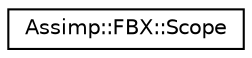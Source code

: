 digraph "Graphical Class Hierarchy"
{
  edge [fontname="Helvetica",fontsize="10",labelfontname="Helvetica",labelfontsize="10"];
  node [fontname="Helvetica",fontsize="10",shape=record];
  rankdir="LR";
  Node1 [label="Assimp::FBX::Scope",height=0.2,width=0.4,color="black", fillcolor="white", style="filled",URL="$class_assimp_1_1_f_b_x_1_1_scope.html"];
}
